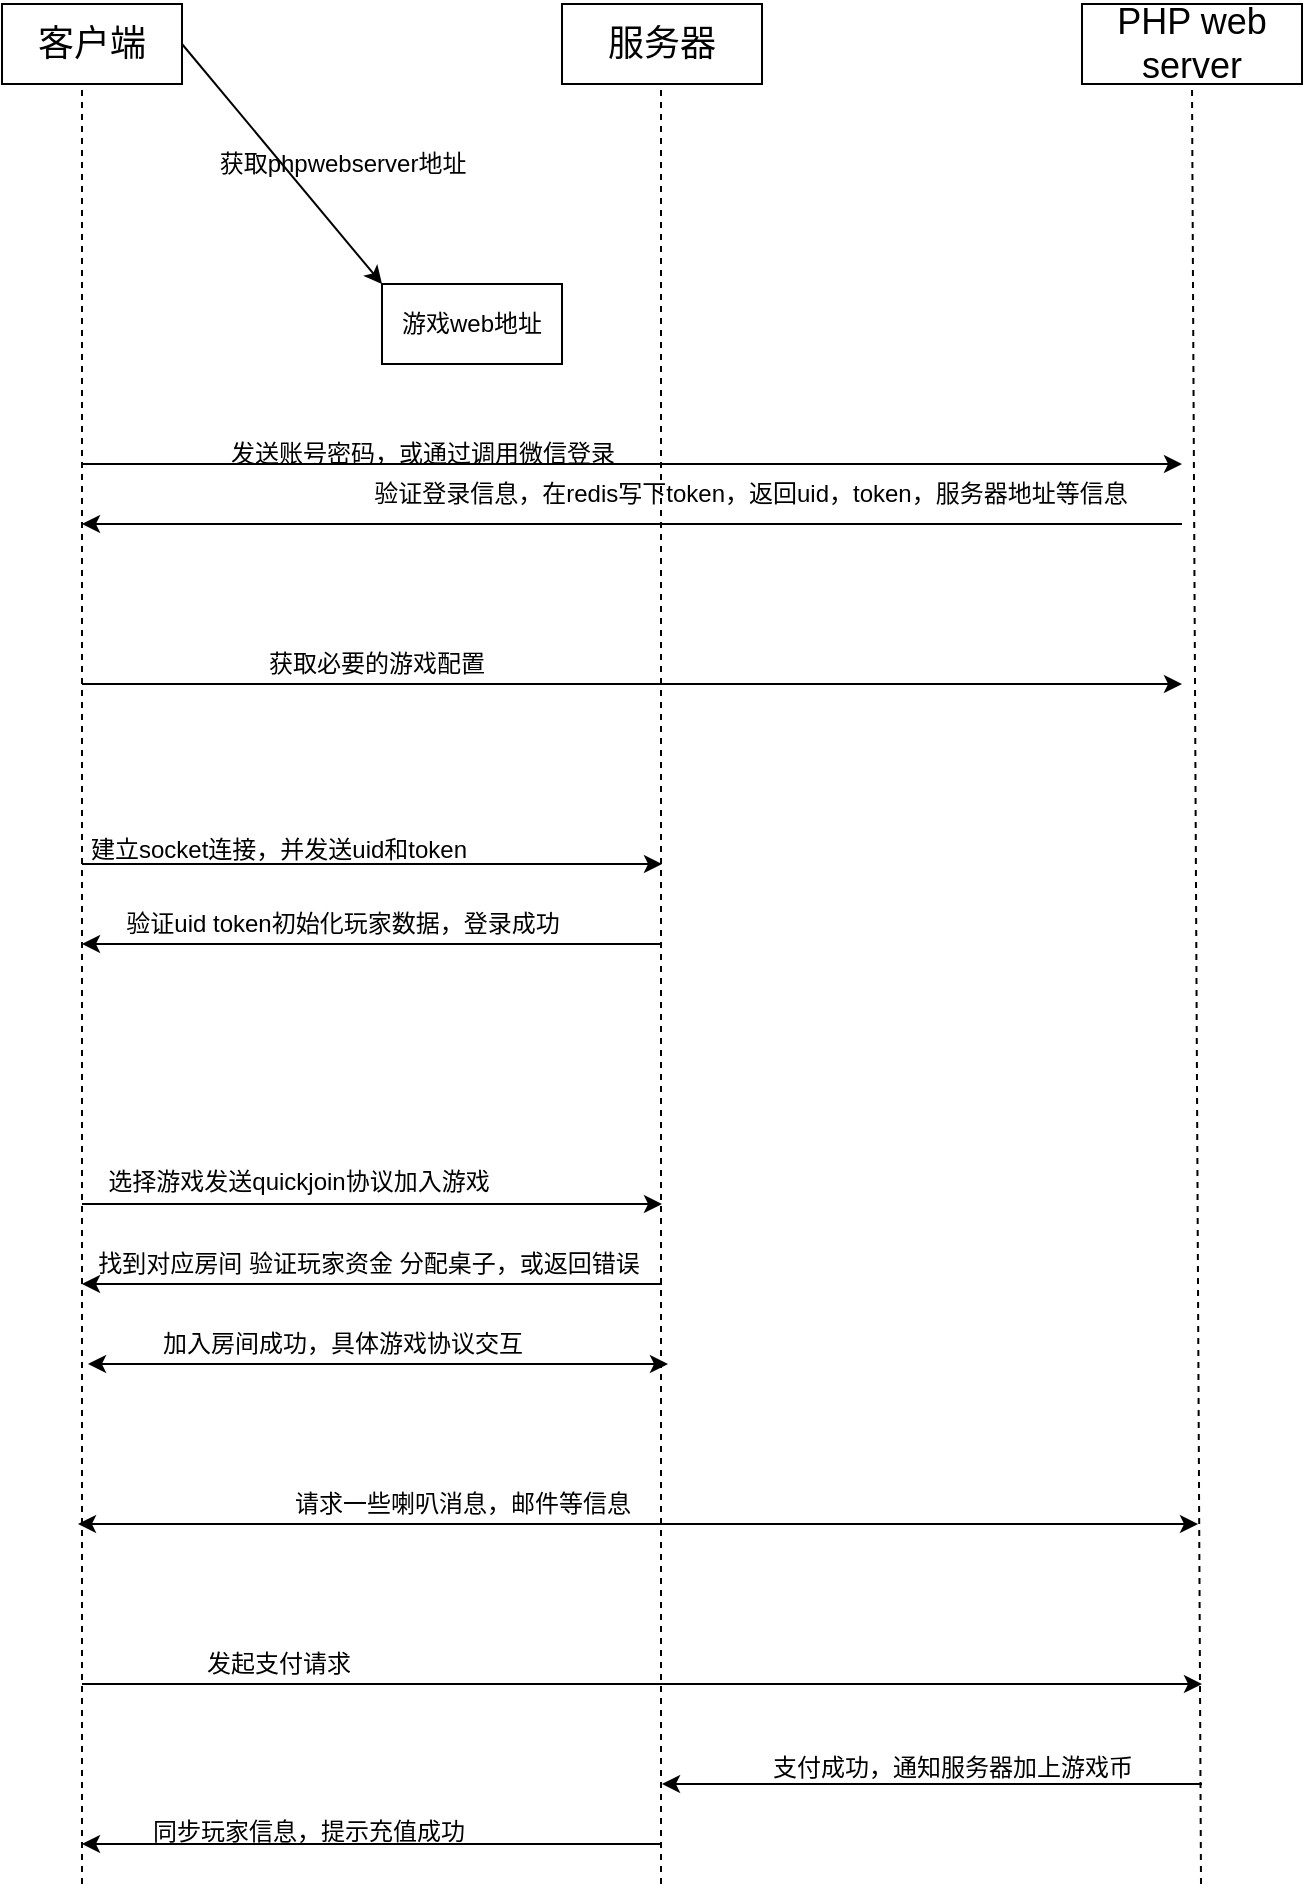 <mxfile version="13.0.9" type="github">
  <diagram id="ozWX-8Dkmfncpo7_wP8C" name="Page-1">
    <mxGraphModel dx="2062" dy="1154" grid="1" gridSize="10" guides="1" tooltips="1" connect="1" arrows="1" fold="1" page="1" pageScale="1" pageWidth="827" pageHeight="1169" math="0" shadow="0">
      <root>
        <mxCell id="0" />
        <mxCell id="1" parent="0" />
        <mxCell id="YcwsBy4JarNpGmMt0fvK-1" value="&lt;font style=&quot;font-size: 18px&quot;&gt;客户端&lt;/font&gt;" style="rounded=0;whiteSpace=wrap;html=1;" parent="1" vertex="1">
          <mxGeometry x="40" y="40" width="90" height="40" as="geometry" />
        </mxCell>
        <mxCell id="YcwsBy4JarNpGmMt0fvK-2" value="&lt;font style=&quot;font-size: 18px&quot;&gt;服务器&lt;/font&gt;" style="rounded=0;whiteSpace=wrap;html=1;" parent="1" vertex="1">
          <mxGeometry x="320" y="40" width="100" height="40" as="geometry" />
        </mxCell>
        <mxCell id="YcwsBy4JarNpGmMt0fvK-3" value="&lt;font style=&quot;font-size: 18px&quot;&gt;PHP web server&lt;/font&gt;" style="rounded=0;whiteSpace=wrap;html=1;" parent="1" vertex="1">
          <mxGeometry x="580" y="40" width="110" height="40" as="geometry" />
        </mxCell>
        <mxCell id="YcwsBy4JarNpGmMt0fvK-4" value="" style="endArrow=none;dashed=1;html=1;" parent="1" edge="1">
          <mxGeometry width="50" height="50" relative="1" as="geometry">
            <mxPoint x="80" y="980" as="sourcePoint" />
            <mxPoint x="80" y="80" as="targetPoint" />
          </mxGeometry>
        </mxCell>
        <mxCell id="YcwsBy4JarNpGmMt0fvK-5" value="" style="endArrow=none;dashed=1;html=1;" parent="1" edge="1">
          <mxGeometry width="50" height="50" relative="1" as="geometry">
            <mxPoint x="369.5" y="980" as="sourcePoint" />
            <mxPoint x="369.5" y="80" as="targetPoint" />
          </mxGeometry>
        </mxCell>
        <mxCell id="YcwsBy4JarNpGmMt0fvK-6" value="" style="endArrow=none;dashed=1;html=1;entryX=0.5;entryY=1;entryDx=0;entryDy=0;" parent="1" target="YcwsBy4JarNpGmMt0fvK-3" edge="1">
          <mxGeometry width="50" height="50" relative="1" as="geometry">
            <mxPoint x="639.5" y="980" as="sourcePoint" />
            <mxPoint x="635" y="90" as="targetPoint" />
          </mxGeometry>
        </mxCell>
        <mxCell id="YcwsBy4JarNpGmMt0fvK-8" value="游戏web地址" style="rounded=0;whiteSpace=wrap;html=1;" parent="1" vertex="1">
          <mxGeometry x="230" y="180" width="90" height="40" as="geometry" />
        </mxCell>
        <mxCell id="YcwsBy4JarNpGmMt0fvK-10" value="获取phpwebserver地址" style="text;html=1;align=center;verticalAlign=middle;resizable=0;points=[];autosize=1;" parent="1" vertex="1">
          <mxGeometry x="140" y="110" width="140" height="20" as="geometry" />
        </mxCell>
        <mxCell id="YcwsBy4JarNpGmMt0fvK-11" value="" style="endArrow=classic;html=1;exitX=1;exitY=0.5;exitDx=0;exitDy=0;entryX=0;entryY=0;entryDx=0;entryDy=0;" parent="1" source="YcwsBy4JarNpGmMt0fvK-1" target="YcwsBy4JarNpGmMt0fvK-8" edge="1">
          <mxGeometry width="50" height="50" relative="1" as="geometry">
            <mxPoint x="160" y="100" as="sourcePoint" />
            <mxPoint x="210" y="50" as="targetPoint" />
          </mxGeometry>
        </mxCell>
        <mxCell id="YcwsBy4JarNpGmMt0fvK-12" value="" style="endArrow=classic;html=1;" parent="1" edge="1">
          <mxGeometry width="50" height="50" relative="1" as="geometry">
            <mxPoint x="80" y="270" as="sourcePoint" />
            <mxPoint x="630" y="270" as="targetPoint" />
          </mxGeometry>
        </mxCell>
        <mxCell id="YcwsBy4JarNpGmMt0fvK-13" value="发送账号密码，或通过调用微信登录" style="text;html=1;align=center;verticalAlign=middle;resizable=0;points=[];autosize=1;" parent="1" vertex="1">
          <mxGeometry x="145" y="255" width="210" height="20" as="geometry" />
        </mxCell>
        <mxCell id="YcwsBy4JarNpGmMt0fvK-14" value="" style="endArrow=classic;html=1;" parent="1" edge="1">
          <mxGeometry width="50" height="50" relative="1" as="geometry">
            <mxPoint x="630" y="300" as="sourcePoint" />
            <mxPoint x="80" y="300" as="targetPoint" />
          </mxGeometry>
        </mxCell>
        <mxCell id="YcwsBy4JarNpGmMt0fvK-15" value="验证登录信息，在redis写下token，返回uid，token，服务器地址等信息" style="text;html=1;align=center;verticalAlign=middle;resizable=0;points=[];autosize=1;" parent="1" vertex="1">
          <mxGeometry x="219" y="275" width="390" height="20" as="geometry" />
        </mxCell>
        <mxCell id="YcwsBy4JarNpGmMt0fvK-16" value="" style="endArrow=classic;html=1;" parent="1" edge="1">
          <mxGeometry width="50" height="50" relative="1" as="geometry">
            <mxPoint x="80" y="380" as="sourcePoint" />
            <mxPoint x="630" y="380" as="targetPoint" />
            <Array as="points" />
          </mxGeometry>
        </mxCell>
        <mxCell id="YcwsBy4JarNpGmMt0fvK-17" value="获取必要的游戏配置" style="text;html=1;align=center;verticalAlign=middle;resizable=0;points=[];autosize=1;" parent="1" vertex="1">
          <mxGeometry x="167" y="360" width="120" height="20" as="geometry" />
        </mxCell>
        <mxCell id="YcwsBy4JarNpGmMt0fvK-20" value="" style="endArrow=classic;html=1;" parent="1" edge="1">
          <mxGeometry width="50" height="50" relative="1" as="geometry">
            <mxPoint x="80" y="470" as="sourcePoint" />
            <mxPoint x="370" y="470" as="targetPoint" />
          </mxGeometry>
        </mxCell>
        <mxCell id="YcwsBy4JarNpGmMt0fvK-21" value="建立socket连接，并发送uid和token" style="text;html=1;align=center;verticalAlign=middle;resizable=0;points=[];autosize=1;" parent="1" vertex="1">
          <mxGeometry x="78" y="453" width="200" height="20" as="geometry" />
        </mxCell>
        <mxCell id="YcwsBy4JarNpGmMt0fvK-22" value="" style="endArrow=classic;html=1;" parent="1" edge="1">
          <mxGeometry width="50" height="50" relative="1" as="geometry">
            <mxPoint x="370" y="510" as="sourcePoint" />
            <mxPoint x="80" y="510" as="targetPoint" />
          </mxGeometry>
        </mxCell>
        <mxCell id="YcwsBy4JarNpGmMt0fvK-23" value="验证uid token初始化玩家数据，登录成功" style="text;html=1;align=center;verticalAlign=middle;resizable=0;points=[];autosize=1;" parent="1" vertex="1">
          <mxGeometry x="95" y="490" width="230" height="20" as="geometry" />
        </mxCell>
        <mxCell id="YcwsBy4JarNpGmMt0fvK-25" value="" style="endArrow=classic;html=1;" parent="1" edge="1">
          <mxGeometry width="50" height="50" relative="1" as="geometry">
            <mxPoint x="80" y="640" as="sourcePoint" />
            <mxPoint x="370" y="640" as="targetPoint" />
          </mxGeometry>
        </mxCell>
        <mxCell id="YcwsBy4JarNpGmMt0fvK-26" value="选择游戏发送quickjoin协议加入游戏" style="text;html=1;align=center;verticalAlign=middle;resizable=0;points=[];autosize=1;" parent="1" vertex="1">
          <mxGeometry x="83" y="619" width="210" height="20" as="geometry" />
        </mxCell>
        <mxCell id="YcwsBy4JarNpGmMt0fvK-27" value="" style="endArrow=classic;html=1;" parent="1" edge="1">
          <mxGeometry width="50" height="50" relative="1" as="geometry">
            <mxPoint x="370" y="680" as="sourcePoint" />
            <mxPoint x="80" y="680" as="targetPoint" />
          </mxGeometry>
        </mxCell>
        <mxCell id="YcwsBy4JarNpGmMt0fvK-28" value="找到对应房间 验证玩家资金 分配桌子，或返回错误" style="text;html=1;align=center;verticalAlign=middle;resizable=0;points=[];autosize=1;" parent="1" vertex="1">
          <mxGeometry x="78" y="660" width="290" height="20" as="geometry" />
        </mxCell>
        <mxCell id="YcwsBy4JarNpGmMt0fvK-29" value="" style="endArrow=classic;startArrow=classic;html=1;" parent="1" edge="1">
          <mxGeometry width="50" height="50" relative="1" as="geometry">
            <mxPoint x="78" y="800" as="sourcePoint" />
            <mxPoint x="638" y="800" as="targetPoint" />
          </mxGeometry>
        </mxCell>
        <mxCell id="YcwsBy4JarNpGmMt0fvK-30" value="请求一些喇叭消息，邮件等信息" style="text;html=1;align=center;verticalAlign=middle;resizable=0;points=[];autosize=1;" parent="1" vertex="1">
          <mxGeometry x="180" y="780" width="180" height="20" as="geometry" />
        </mxCell>
        <mxCell id="YcwsBy4JarNpGmMt0fvK-31" value="" style="endArrow=classic;startArrow=classic;html=1;" parent="1" edge="1">
          <mxGeometry width="50" height="50" relative="1" as="geometry">
            <mxPoint x="83" y="720" as="sourcePoint" />
            <mxPoint x="373" y="720" as="targetPoint" />
          </mxGeometry>
        </mxCell>
        <mxCell id="YcwsBy4JarNpGmMt0fvK-32" value="加入房间成功，具体游戏协议交互" style="text;html=1;align=center;verticalAlign=middle;resizable=0;points=[];autosize=1;" parent="1" vertex="1">
          <mxGeometry x="110" y="700" width="200" height="20" as="geometry" />
        </mxCell>
        <mxCell id="YcwsBy4JarNpGmMt0fvK-35" value="" style="endArrow=classic;html=1;" parent="1" edge="1">
          <mxGeometry width="50" height="50" relative="1" as="geometry">
            <mxPoint x="80" y="880" as="sourcePoint" />
            <mxPoint x="640" y="880" as="targetPoint" />
          </mxGeometry>
        </mxCell>
        <mxCell id="YcwsBy4JarNpGmMt0fvK-36" value="发起支付请求" style="text;html=1;align=center;verticalAlign=middle;resizable=0;points=[];autosize=1;" parent="1" vertex="1">
          <mxGeometry x="133" y="860" width="90" height="20" as="geometry" />
        </mxCell>
        <mxCell id="YcwsBy4JarNpGmMt0fvK-37" value="" style="endArrow=classic;html=1;" parent="1" edge="1">
          <mxGeometry width="50" height="50" relative="1" as="geometry">
            <mxPoint x="640" y="930" as="sourcePoint" />
            <mxPoint x="370" y="930" as="targetPoint" />
          </mxGeometry>
        </mxCell>
        <mxCell id="YcwsBy4JarNpGmMt0fvK-38" value="支付成功，通知服务器加上游戏币" style="text;html=1;align=center;verticalAlign=middle;resizable=0;points=[];autosize=1;" parent="1" vertex="1">
          <mxGeometry x="415" y="912" width="200" height="20" as="geometry" />
        </mxCell>
        <mxCell id="YcwsBy4JarNpGmMt0fvK-39" value="" style="endArrow=classic;html=1;" parent="1" edge="1">
          <mxGeometry width="50" height="50" relative="1" as="geometry">
            <mxPoint x="370" y="960" as="sourcePoint" />
            <mxPoint x="80" y="960" as="targetPoint" />
          </mxGeometry>
        </mxCell>
        <mxCell id="YcwsBy4JarNpGmMt0fvK-40" value="同步玩家信息，提示充值成功" style="text;html=1;align=center;verticalAlign=middle;resizable=0;points=[];autosize=1;" parent="1" vertex="1">
          <mxGeometry x="108" y="944" width="170" height="20" as="geometry" />
        </mxCell>
      </root>
    </mxGraphModel>
  </diagram>
</mxfile>

